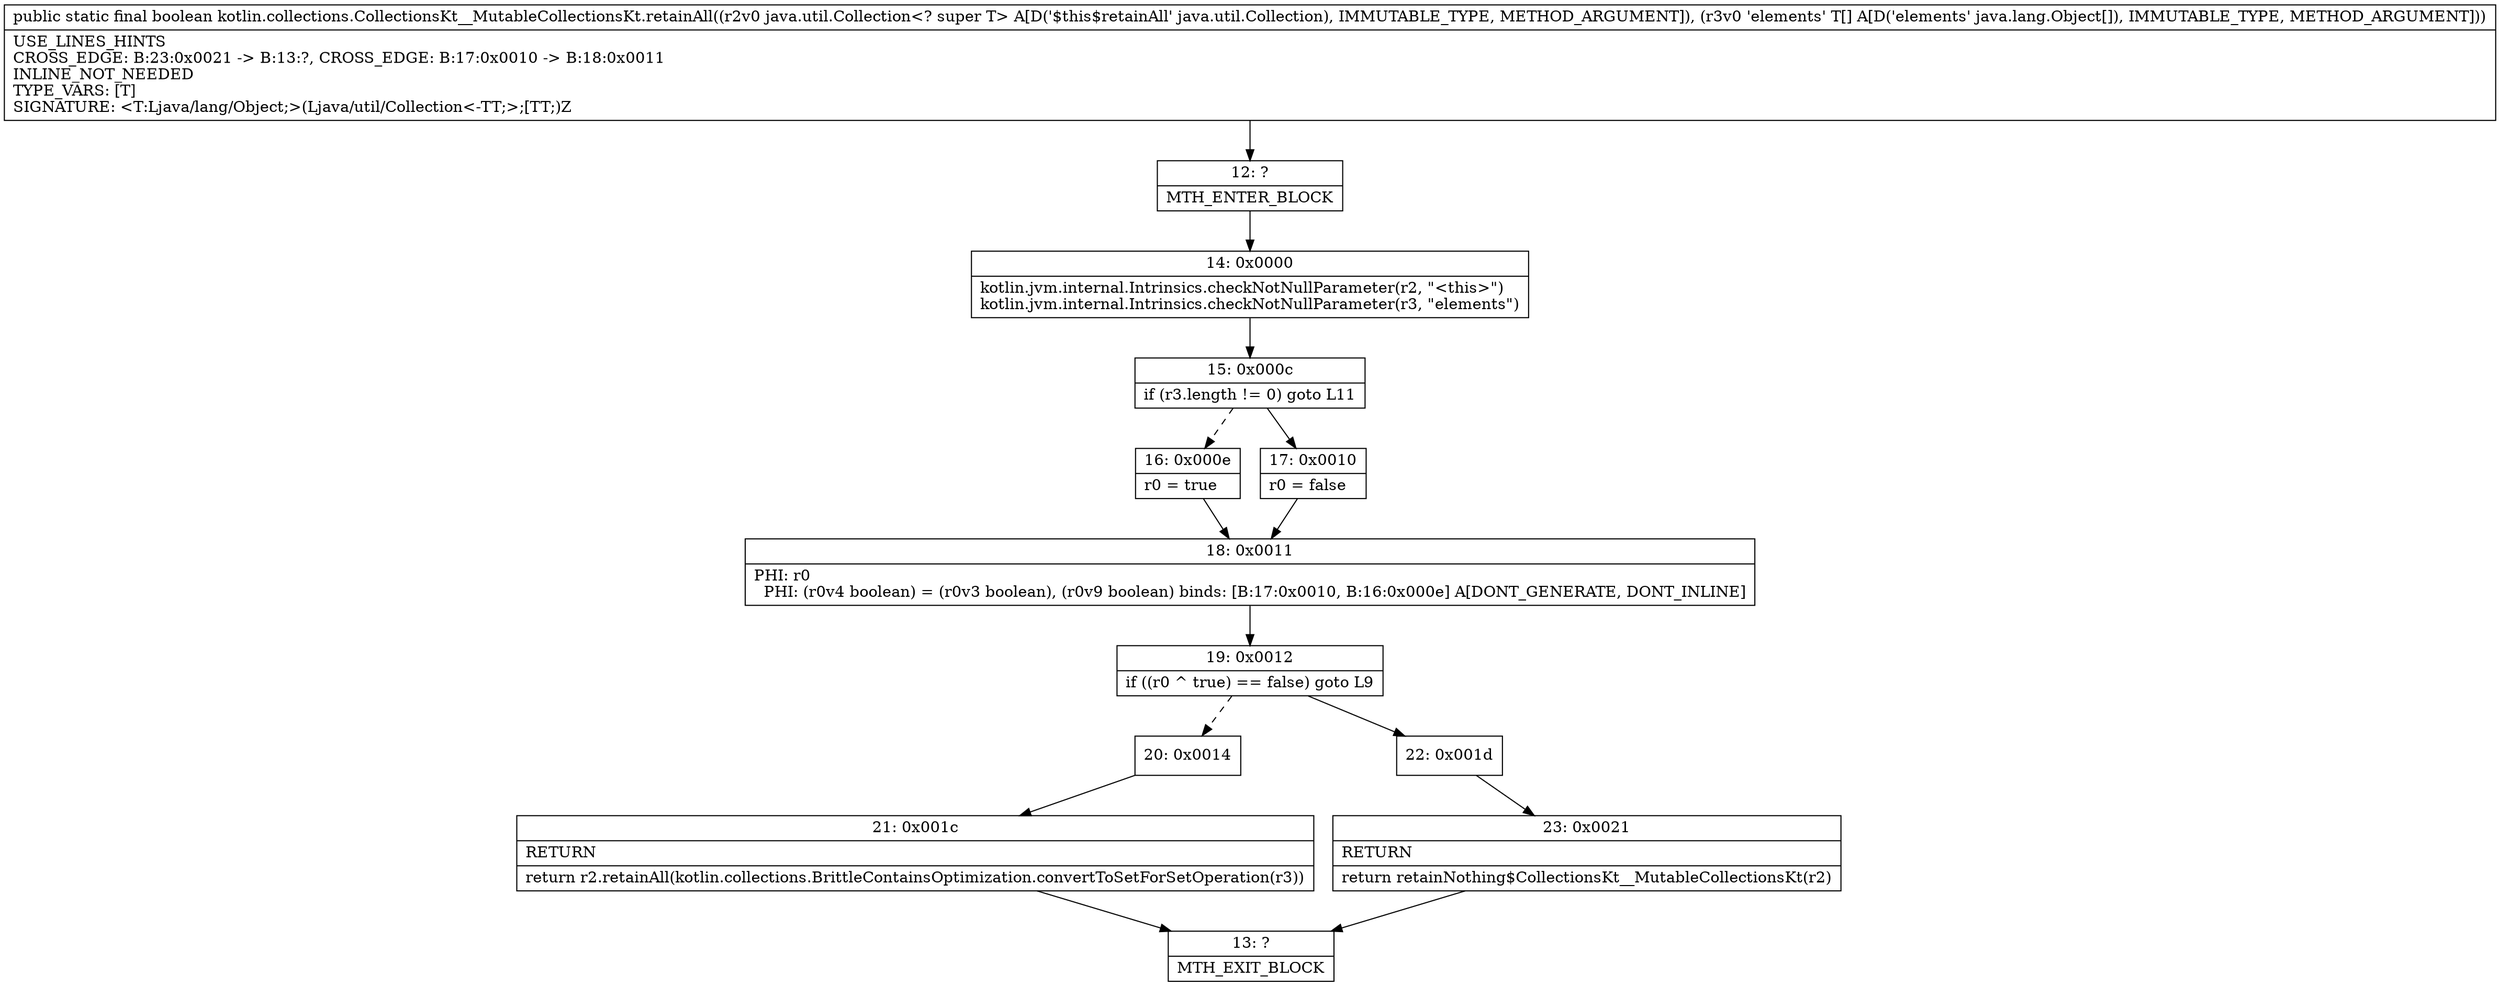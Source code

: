 digraph "CFG forkotlin.collections.CollectionsKt__MutableCollectionsKt.retainAll(Ljava\/util\/Collection;[Ljava\/lang\/Object;)Z" {
Node_12 [shape=record,label="{12\:\ ?|MTH_ENTER_BLOCK\l}"];
Node_14 [shape=record,label="{14\:\ 0x0000|kotlin.jvm.internal.Intrinsics.checkNotNullParameter(r2, \"\<this\>\")\lkotlin.jvm.internal.Intrinsics.checkNotNullParameter(r3, \"elements\")\l}"];
Node_15 [shape=record,label="{15\:\ 0x000c|if (r3.length != 0) goto L11\l}"];
Node_16 [shape=record,label="{16\:\ 0x000e|r0 = true\l}"];
Node_18 [shape=record,label="{18\:\ 0x0011|PHI: r0 \l  PHI: (r0v4 boolean) = (r0v3 boolean), (r0v9 boolean) binds: [B:17:0x0010, B:16:0x000e] A[DONT_GENERATE, DONT_INLINE]\l}"];
Node_19 [shape=record,label="{19\:\ 0x0012|if ((r0 ^ true) == false) goto L9\l}"];
Node_20 [shape=record,label="{20\:\ 0x0014}"];
Node_21 [shape=record,label="{21\:\ 0x001c|RETURN\l|return r2.retainAll(kotlin.collections.BrittleContainsOptimization.convertToSetForSetOperation(r3))\l}"];
Node_13 [shape=record,label="{13\:\ ?|MTH_EXIT_BLOCK\l}"];
Node_22 [shape=record,label="{22\:\ 0x001d}"];
Node_23 [shape=record,label="{23\:\ 0x0021|RETURN\l|return retainNothing$CollectionsKt__MutableCollectionsKt(r2)\l}"];
Node_17 [shape=record,label="{17\:\ 0x0010|r0 = false\l}"];
MethodNode[shape=record,label="{public static final boolean kotlin.collections.CollectionsKt__MutableCollectionsKt.retainAll((r2v0 java.util.Collection\<? super T\> A[D('$this$retainAll' java.util.Collection), IMMUTABLE_TYPE, METHOD_ARGUMENT]), (r3v0 'elements' T[] A[D('elements' java.lang.Object[]), IMMUTABLE_TYPE, METHOD_ARGUMENT]))  | USE_LINES_HINTS\lCROSS_EDGE: B:23:0x0021 \-\> B:13:?, CROSS_EDGE: B:17:0x0010 \-\> B:18:0x0011\lINLINE_NOT_NEEDED\lTYPE_VARS: [T]\lSIGNATURE: \<T:Ljava\/lang\/Object;\>(Ljava\/util\/Collection\<\-TT;\>;[TT;)Z\l}"];
MethodNode -> Node_12;Node_12 -> Node_14;
Node_14 -> Node_15;
Node_15 -> Node_16[style=dashed];
Node_15 -> Node_17;
Node_16 -> Node_18;
Node_18 -> Node_19;
Node_19 -> Node_20[style=dashed];
Node_19 -> Node_22;
Node_20 -> Node_21;
Node_21 -> Node_13;
Node_22 -> Node_23;
Node_23 -> Node_13;
Node_17 -> Node_18;
}

